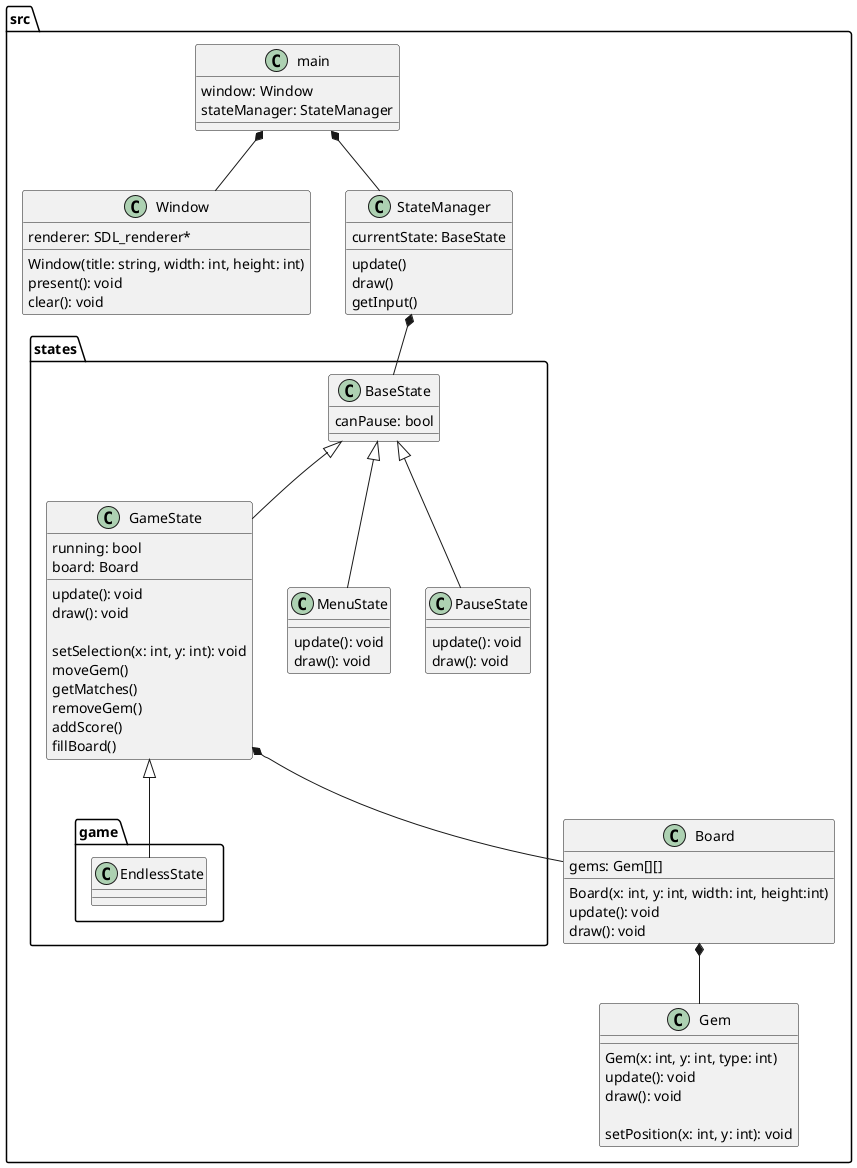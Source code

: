 @startuml

package src {
    class main {
        window: Window
        stateManager: StateManager
    }

    class Window {
        Window(title: string, width: int, height: int)
        renderer: SDL_renderer*
        present(): void
        clear(): void
    }
    class Board {
        gems: Gem[][]
        Board(x: int, y: int, width: int, height:int)
        update(): void
        draw(): void
    }
    class Gem {
        Gem(x: int, y: int, type: int)
        update(): void
        draw(): void

        setPosition(x: int, y: int): void
    }
    class StateManager {
        currentState: BaseState
        update()
        draw()
        getInput()
    }
    package states {
        class BaseState{
            canPause: bool
        }
        class GameState{
            running: bool
            board: Board
            update(): void
            draw(): void

            setSelection(x: int, y: int): void
            moveGem()
            getMatches()
            removeGem()
            addScore()
            fillBoard()
        }
        class MenuState{
            update(): void
            draw(): void
        }
        class PauseState{
            update(): void
            draw(): void
        }
        package game{
            class EndlessState{}
        }
    }
}

main *-- StateManager
main *-- Window
StateManager *-- BaseState

GameState *-- Board
Board *-- Gem

BaseState <|-- GameState
BaseState <|-- MenuState
BaseState <|-- PauseState
GameState <|-- EndlessState

@enduml
